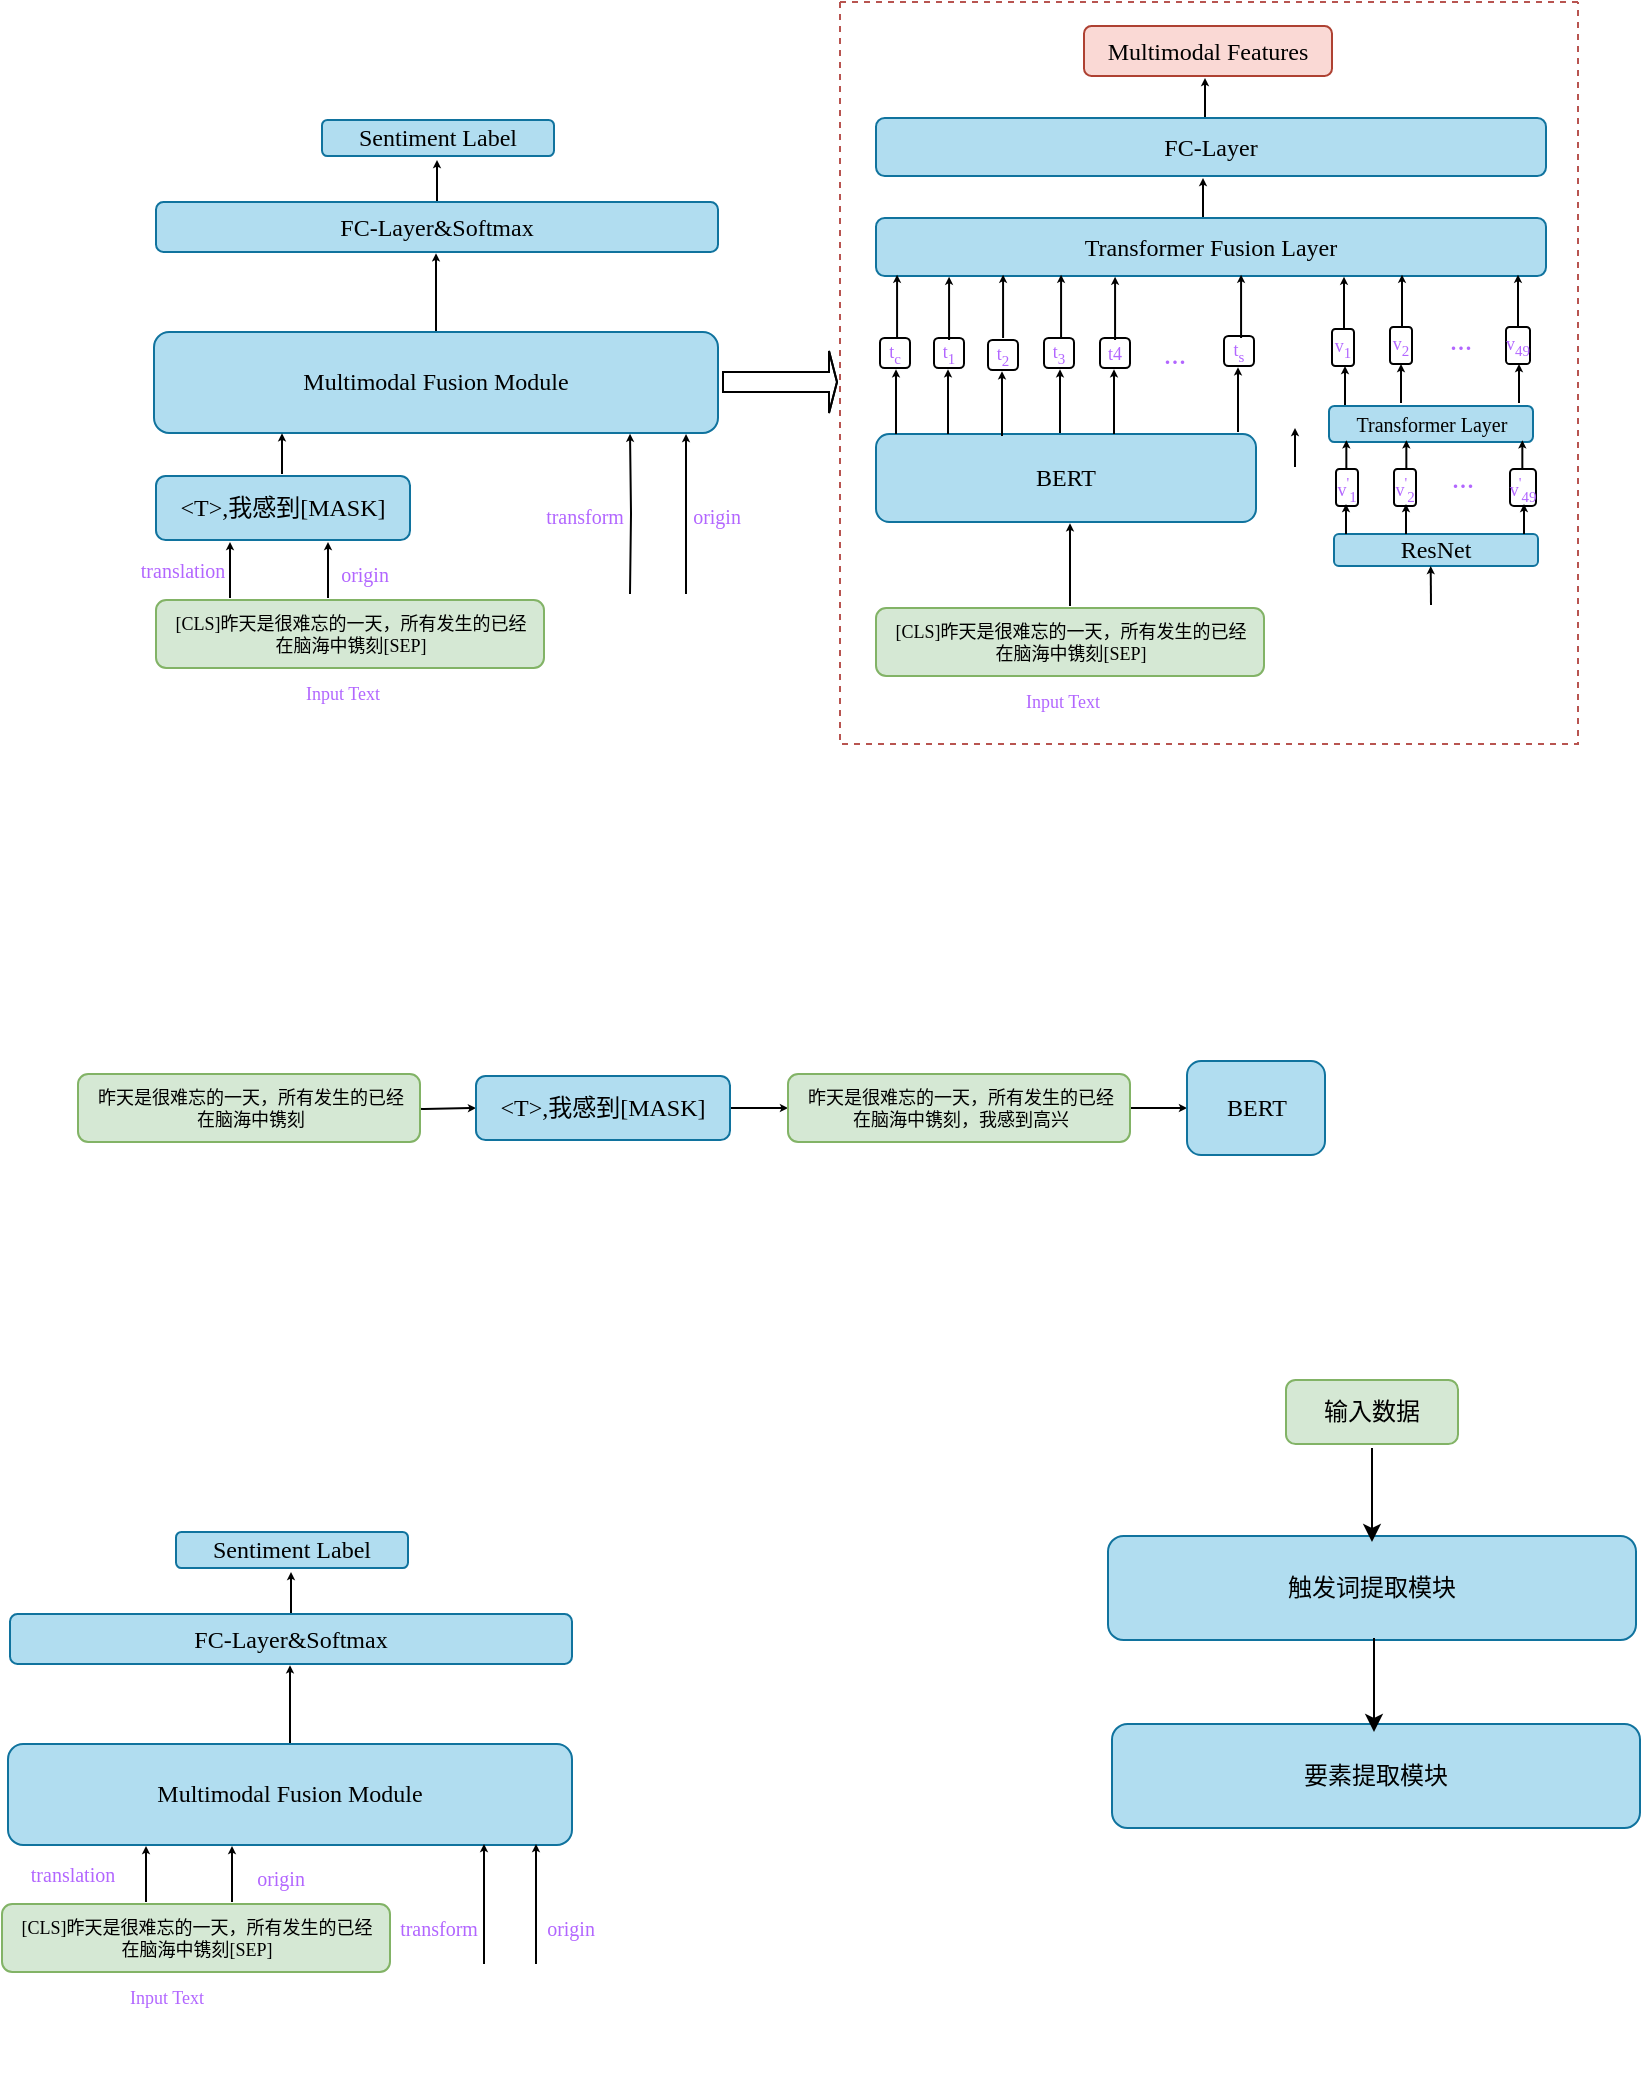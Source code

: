 <mxfile version="21.1.5" type="github" pages="2">
  <diagram id="DhMvold3SxJ4Q7dlmQQz" name="第 1 页">
    <mxGraphModel dx="1221" dy="733" grid="0" gridSize="10" guides="1" tooltips="1" connect="1" arrows="1" fold="1" page="1" pageScale="1" pageWidth="1200" pageHeight="1600" math="0" shadow="0">
      <root>
        <mxCell id="0" />
        <mxCell id="1" parent="0" />
        <mxCell id="Sds84R7D_vY4Y2khIh2S-21" style="edgeStyle=orthogonalEdgeStyle;rounded=0;jumpSize=1;orthogonalLoop=1;jettySize=auto;html=1;exitX=0.5;exitY=0;exitDx=0;exitDy=0;fontFamily=Times New Roman;fontSize=15;fontColor=#B266FF;startSize=1;endSize=1;" parent="1" edge="1">
          <mxGeometry relative="1" as="geometry">
            <mxPoint x="563" y="397.667" as="targetPoint" />
            <mxPoint x="563" y="430" as="sourcePoint" />
          </mxGeometry>
        </mxCell>
        <mxCell id="Sds84R7D_vY4Y2khIh2S-1" value="&lt;font face=&quot;Times New Roman&quot;&gt;BERT&lt;/font&gt;" style="rounded=1;whiteSpace=wrap;html=1;fillColor=#b1ddf0;strokeColor=#10739e;" parent="1" vertex="1">
          <mxGeometry x="471" y="430" width="190" height="44" as="geometry" />
        </mxCell>
        <mxCell id="Sds84R7D_vY4Y2khIh2S-2" value="&lt;font face=&quot;Times New Roman&quot;&gt;ResNet&lt;/font&gt;" style="rounded=1;whiteSpace=wrap;html=1;fillColor=#b1ddf0;strokeColor=#10739e;" parent="1" vertex="1">
          <mxGeometry x="700" y="480" width="102" height="16" as="geometry" />
        </mxCell>
        <mxCell id="Sds84R7D_vY4Y2khIh2S-35" style="edgeStyle=orthogonalEdgeStyle;rounded=0;jumpSize=1;orthogonalLoop=1;jettySize=auto;html=1;fontFamily=Times New Roman;fontSize=15;fontColor=#B266FF;startSize=1;endSize=1;" parent="1" edge="1">
          <mxGeometry relative="1" as="geometry">
            <mxPoint x="568" y="474.667" as="targetPoint" />
            <mxPoint x="568" y="516" as="sourcePoint" />
          </mxGeometry>
        </mxCell>
        <mxCell id="Sds84R7D_vY4Y2khIh2S-4" value="&lt;div style=&quot;font-size: 9px;&quot;&gt;&lt;font style=&quot;font-size: 9px;&quot;&gt;[CLS]昨天是很难忘的一天，所有发生的已经&lt;/font&gt;&lt;/div&gt;&lt;div style=&quot;font-size: 9px;&quot;&gt;&lt;font style=&quot;font-size: 9px;&quot;&gt;在脑海中镌刻[SEP]&lt;/font&gt;&lt;/div&gt;" style="text;html=1;resizable=0;autosize=1;align=center;verticalAlign=middle;points=[];fillColor=#d5e8d4;strokeColor=#82b366;rounded=1;fontFamily=Times New Roman;fontSize=9;" parent="1" vertex="1">
          <mxGeometry x="471" y="517" width="194" height="34" as="geometry" />
        </mxCell>
        <mxCell id="Sds84R7D_vY4Y2khIh2S-5" value="&lt;font style=&quot;font-size: 9px;&quot; face=&quot;Times New Roman&quot; color=&quot;#B266FF&quot;&gt;Input Text&lt;/font&gt;" style="text;html=1;resizable=0;autosize=1;align=center;verticalAlign=middle;points=[];fillColor=none;strokeColor=none;rounded=0;fontSize=10;" parent="1" vertex="1">
          <mxGeometry x="536" y="551" width="55" height="24" as="geometry" />
        </mxCell>
        <mxCell id="Sds84R7D_vY4Y2khIh2S-40" style="edgeStyle=orthogonalEdgeStyle;rounded=0;jumpSize=1;orthogonalLoop=1;jettySize=auto;html=1;exitX=0.5;exitY=0;exitDx=0;exitDy=0;fontFamily=Times New Roman;fontSize=15;fontColor=#B266FF;startSize=1;endSize=1;entryX=0.474;entryY=1;entryDx=0;entryDy=0;entryPerimeter=0;" parent="1" source="Sds84R7D_vY4Y2khIh2S-9" target="Sds84R7D_vY4Y2khIh2S-2" edge="1">
          <mxGeometry relative="1" as="geometry">
            <mxPoint x="748.333" y="501.667" as="targetPoint" />
          </mxGeometry>
        </mxCell>
        <mxCell id="Sds84R7D_vY4Y2khIh2S-9" value="" style="shape=image;imageAspect=0;aspect=fixed;verticalLabelPosition=bottom;verticalAlign=top;fontFamily=Times New Roman;fontSize=9;fontColor=#B266FF;image=https://img1.baidu.com/it/u=3268316227,427495481&amp;fm=253&amp;fmt=auto&amp;app=138&amp;f=JPEG?w=500&amp;h=500;" parent="1" vertex="1">
          <mxGeometry x="718" y="515.5" width="61" height="61" as="geometry" />
        </mxCell>
        <mxCell id="Sds84R7D_vY4Y2khIh2S-12" value="t&lt;sub&gt;c&lt;/sub&gt;" style="rounded=1;whiteSpace=wrap;html=1;fontFamily=Times New Roman;fontSize=9;fontColor=#B266FF;" parent="1" vertex="1">
          <mxGeometry x="473" y="382" width="15" height="15" as="geometry" />
        </mxCell>
        <mxCell id="Sds84R7D_vY4Y2khIh2S-13" value="t&lt;sub&gt;1&lt;/sub&gt;" style="rounded=1;whiteSpace=wrap;html=1;fontFamily=Times New Roman;fontSize=9;fontColor=#B266FF;" parent="1" vertex="1">
          <mxGeometry x="500" y="382" width="15" height="15" as="geometry" />
        </mxCell>
        <mxCell id="Sds84R7D_vY4Y2khIh2S-14" value="t&lt;sub&gt;2&lt;/sub&gt;" style="rounded=1;whiteSpace=wrap;html=1;fontFamily=Times New Roman;fontSize=9;fontColor=#B266FF;" parent="1" vertex="1">
          <mxGeometry x="527" y="383" width="15" height="15" as="geometry" />
        </mxCell>
        <mxCell id="Sds84R7D_vY4Y2khIh2S-15" value="t&lt;sub&gt;s&lt;/sub&gt;" style="rounded=1;whiteSpace=wrap;html=1;fontFamily=Times New Roman;fontSize=9;fontColor=#B266FF;" parent="1" vertex="1">
          <mxGeometry x="645" y="381" width="15" height="15" as="geometry" />
        </mxCell>
        <mxCell id="Sds84R7D_vY4Y2khIh2S-16" value="&lt;font style=&quot;font-size: 15px;&quot;&gt;...&lt;/font&gt;" style="text;html=1;resizable=0;autosize=1;align=center;verticalAlign=middle;points=[];fillColor=none;strokeColor=none;rounded=0;fontFamily=Times New Roman;fontSize=9;fontColor=#B266FF;" parent="1" vertex="1">
          <mxGeometry x="605" y="374" width="29" height="30" as="geometry" />
        </mxCell>
        <mxCell id="Sds84R7D_vY4Y2khIh2S-19" value="t&lt;sub&gt;3&lt;/sub&gt;" style="rounded=1;whiteSpace=wrap;html=1;fontFamily=Times New Roman;fontSize=9;fontColor=#B266FF;" parent="1" vertex="1">
          <mxGeometry x="555" y="382" width="15" height="15" as="geometry" />
        </mxCell>
        <mxCell id="Sds84R7D_vY4Y2khIh2S-20" value="t4" style="rounded=1;whiteSpace=wrap;html=1;fontFamily=Times New Roman;fontSize=9;fontColor=#B266FF;" parent="1" vertex="1">
          <mxGeometry x="583" y="382" width="15" height="15" as="geometry" />
        </mxCell>
        <mxCell id="Sds84R7D_vY4Y2khIh2S-22" style="edgeStyle=orthogonalEdgeStyle;rounded=0;jumpSize=1;orthogonalLoop=1;jettySize=auto;html=1;exitX=0.5;exitY=0;exitDx=0;exitDy=0;fontFamily=Times New Roman;fontSize=15;fontColor=#B266FF;startSize=1;endSize=1;" parent="1" edge="1">
          <mxGeometry relative="1" as="geometry">
            <mxPoint x="590" y="397.667" as="targetPoint" />
            <mxPoint x="590" y="430" as="sourcePoint" />
          </mxGeometry>
        </mxCell>
        <mxCell id="Sds84R7D_vY4Y2khIh2S-23" style="edgeStyle=orthogonalEdgeStyle;rounded=0;jumpSize=1;orthogonalLoop=1;jettySize=auto;html=1;exitX=0.5;exitY=0;exitDx=0;exitDy=0;fontFamily=Times New Roman;fontSize=15;fontColor=#B266FF;startSize=1;endSize=1;" parent="1" edge="1">
          <mxGeometry relative="1" as="geometry">
            <mxPoint x="652" y="396.667" as="targetPoint" />
            <mxPoint x="652" y="429" as="sourcePoint" />
          </mxGeometry>
        </mxCell>
        <mxCell id="Sds84R7D_vY4Y2khIh2S-24" style="edgeStyle=orthogonalEdgeStyle;jumpSize=1;orthogonalLoop=1;jettySize=auto;html=1;exitX=0.5;exitY=0;exitDx=0;exitDy=0;fontFamily=Times New Roman;fontSize=10;fontColor=#B266FF;startSize=1;endSize=1;rounded=0;" parent="1" edge="1">
          <mxGeometry relative="1" as="geometry">
            <mxPoint x="481" y="397.667" as="targetPoint" />
            <mxPoint x="481" y="430" as="sourcePoint" />
          </mxGeometry>
        </mxCell>
        <mxCell id="Sds84R7D_vY4Y2khIh2S-25" style="edgeStyle=orthogonalEdgeStyle;rounded=0;jumpSize=1;orthogonalLoop=1;jettySize=auto;html=1;exitX=0.5;exitY=0;exitDx=0;exitDy=0;fontFamily=Times New Roman;fontSize=15;fontColor=#B266FF;startSize=1;endSize=1;" parent="1" edge="1">
          <mxGeometry relative="1" as="geometry">
            <mxPoint x="507" y="397.667" as="targetPoint" />
            <mxPoint x="507" y="430" as="sourcePoint" />
          </mxGeometry>
        </mxCell>
        <mxCell id="Sds84R7D_vY4Y2khIh2S-26" style="edgeStyle=orthogonalEdgeStyle;rounded=0;jumpSize=1;orthogonalLoop=1;jettySize=auto;html=1;exitX=0.5;exitY=0;exitDx=0;exitDy=0;fontFamily=Times New Roman;fontSize=15;fontColor=#B266FF;startSize=1;endSize=1;" parent="1" edge="1">
          <mxGeometry relative="1" as="geometry">
            <mxPoint x="534" y="398.667" as="targetPoint" />
            <mxPoint x="534" y="431" as="sourcePoint" />
          </mxGeometry>
        </mxCell>
        <mxCell id="Sds84R7D_vY4Y2khIh2S-30" value="&lt;font face=&quot;Times New Roman&quot;&gt;Transformer Fusion Layer&lt;/font&gt;" style="rounded=1;whiteSpace=wrap;html=1;fillColor=#b1ddf0;strokeColor=#10739e;" parent="1" vertex="1">
          <mxGeometry x="471" y="322" width="335" height="29" as="geometry" />
        </mxCell>
        <mxCell id="Sds84R7D_vY4Y2khIh2S-31" value="&lt;div style=&quot;font-size: 10px;&quot; align=&quot;center&quot;&gt;&lt;font style=&quot;font-size: 10px;&quot; face=&quot;Times New Roman&quot;&gt;Transformer Layer&lt;/font&gt;&lt;/div&gt;" style="rounded=1;whiteSpace=wrap;html=1;fillColor=#b1ddf0;strokeColor=#10739e;align=center;" parent="1" vertex="1">
          <mxGeometry x="697.5" y="416" width="102" height="18" as="geometry" />
        </mxCell>
        <mxCell id="Sds84R7D_vY4Y2khIh2S-36" value="v&lt;sup&gt;&#39;&lt;/sup&gt;&lt;sub&gt;1&lt;/sub&gt;" style="rounded=1;whiteSpace=wrap;html=1;fontFamily=Times New Roman;fontSize=9;fontColor=#B266FF;" parent="1" vertex="1">
          <mxGeometry x="701" y="447.5" width="11" height="18.5" as="geometry" />
        </mxCell>
        <mxCell id="Sds84R7D_vY4Y2khIh2S-41" value="v&lt;sup&gt;&#39;&lt;/sup&gt;&lt;sub&gt;2&lt;/sub&gt;" style="rounded=1;whiteSpace=wrap;html=1;fontFamily=Times New Roman;fontSize=9;fontColor=#B266FF;" parent="1" vertex="1">
          <mxGeometry x="730" y="447.5" width="11" height="18.5" as="geometry" />
        </mxCell>
        <mxCell id="Sds84R7D_vY4Y2khIh2S-42" value="v&lt;sup&gt;&#39;&lt;/sup&gt;&lt;sub&gt;49&lt;/sub&gt;" style="rounded=1;whiteSpace=wrap;html=1;fontFamily=Times New Roman;fontSize=9;fontColor=#B266FF;" parent="1" vertex="1">
          <mxGeometry x="788" y="447.5" width="13" height="18.5" as="geometry" />
        </mxCell>
        <mxCell id="Sds84R7D_vY4Y2khIh2S-43" value="&lt;font style=&quot;font-size: 15px;&quot;&gt;...&lt;/font&gt;" style="text;html=1;resizable=0;autosize=1;align=center;verticalAlign=middle;points=[];fillColor=none;strokeColor=none;rounded=0;fontFamily=Times New Roman;fontSize=9;fontColor=#B266FF;" parent="1" vertex="1">
          <mxGeometry x="749" y="436" width="29" height="30" as="geometry" />
        </mxCell>
        <mxCell id="Sds84R7D_vY4Y2khIh2S-49" style="edgeStyle=orthogonalEdgeStyle;rounded=0;jumpSize=1;orthogonalLoop=1;jettySize=auto;html=1;fontFamily=Times New Roman;fontSize=15;fontColor=#B266FF;startSize=1;endSize=1;" parent="1" edge="1">
          <mxGeometry relative="1" as="geometry">
            <mxPoint x="706.17" y="433.167" as="targetPoint" />
            <mxPoint x="706.17" y="447.5" as="sourcePoint" />
          </mxGeometry>
        </mxCell>
        <mxCell id="Sds84R7D_vY4Y2khIh2S-52" style="edgeStyle=orthogonalEdgeStyle;rounded=0;jumpSize=1;orthogonalLoop=1;jettySize=auto;html=1;exitX=0.5;exitY=0;exitDx=0;exitDy=0;fontFamily=Times New Roman;fontSize=15;fontColor=#B266FF;startSize=1;endSize=1;entryX=0.474;entryY=1;entryDx=0;entryDy=0;entryPerimeter=0;" parent="1" edge="1">
          <mxGeometry relative="1" as="geometry">
            <mxPoint x="680.5" y="427" as="targetPoint" />
            <mxPoint x="680.5" y="446.5" as="sourcePoint" />
          </mxGeometry>
        </mxCell>
        <mxCell id="Sds84R7D_vY4Y2khIh2S-53" style="edgeStyle=orthogonalEdgeStyle;rounded=0;jumpSize=1;orthogonalLoop=1;jettySize=auto;html=1;fontFamily=Times New Roman;fontSize=15;fontColor=#B266FF;startSize=1;endSize=1;" parent="1" edge="1">
          <mxGeometry relative="1" as="geometry">
            <mxPoint x="706" y="465" as="targetPoint" />
            <mxPoint x="706" y="480" as="sourcePoint" />
          </mxGeometry>
        </mxCell>
        <mxCell id="Sds84R7D_vY4Y2khIh2S-54" style="edgeStyle=orthogonalEdgeStyle;rounded=0;jumpSize=1;orthogonalLoop=1;jettySize=auto;html=1;fontFamily=Times New Roman;fontSize=15;fontColor=#B266FF;startSize=1;endSize=1;" parent="1" edge="1">
          <mxGeometry relative="1" as="geometry">
            <mxPoint x="736" y="465" as="targetPoint" />
            <mxPoint x="736" y="480" as="sourcePoint" />
          </mxGeometry>
        </mxCell>
        <mxCell id="Sds84R7D_vY4Y2khIh2S-55" style="edgeStyle=orthogonalEdgeStyle;rounded=0;jumpSize=1;orthogonalLoop=1;jettySize=auto;html=1;fontFamily=Times New Roman;fontSize=15;fontColor=#B266FF;startSize=1;endSize=1;" parent="1" edge="1">
          <mxGeometry relative="1" as="geometry">
            <mxPoint x="795" y="465" as="targetPoint" />
            <mxPoint x="795" y="480" as="sourcePoint" />
          </mxGeometry>
        </mxCell>
        <mxCell id="Sds84R7D_vY4Y2khIh2S-57" style="edgeStyle=orthogonalEdgeStyle;rounded=0;jumpSize=1;orthogonalLoop=1;jettySize=auto;html=1;fontFamily=Times New Roman;fontSize=15;fontColor=#B266FF;startSize=1;endSize=1;" parent="1" edge="1">
          <mxGeometry relative="1" as="geometry">
            <mxPoint x="736.17" y="433.167" as="targetPoint" />
            <mxPoint x="736.17" y="447.5" as="sourcePoint" />
          </mxGeometry>
        </mxCell>
        <mxCell id="Sds84R7D_vY4Y2khIh2S-58" style="edgeStyle=orthogonalEdgeStyle;rounded=0;jumpSize=1;orthogonalLoop=1;jettySize=auto;html=1;fontFamily=Times New Roman;fontSize=15;fontColor=#B266FF;startSize=1;endSize=1;" parent="1" edge="1">
          <mxGeometry relative="1" as="geometry">
            <mxPoint x="794.17" y="433.167" as="targetPoint" />
            <mxPoint x="794.17" y="447.5" as="sourcePoint" />
          </mxGeometry>
        </mxCell>
        <mxCell id="Sds84R7D_vY4Y2khIh2S-60" style="edgeStyle=orthogonalEdgeStyle;rounded=0;jumpSize=1;orthogonalLoop=1;jettySize=auto;html=1;exitX=0.5;exitY=0;exitDx=0;exitDy=0;fontFamily=Times New Roman;fontSize=15;fontColor=#B266FF;startSize=1;endSize=1;entryX=0.474;entryY=1;entryDx=0;entryDy=0;entryPerimeter=0;" parent="1" edge="1">
          <mxGeometry relative="1" as="geometry">
            <mxPoint x="705.5" y="396" as="targetPoint" />
            <mxPoint x="705.5" y="415.5" as="sourcePoint" />
          </mxGeometry>
        </mxCell>
        <mxCell id="Sds84R7D_vY4Y2khIh2S-61" style="edgeStyle=orthogonalEdgeStyle;rounded=0;jumpSize=1;orthogonalLoop=1;jettySize=auto;html=1;exitX=0.5;exitY=0;exitDx=0;exitDy=0;fontFamily=Times New Roman;fontSize=15;fontColor=#B266FF;startSize=1;endSize=1;entryX=0.474;entryY=1;entryDx=0;entryDy=0;entryPerimeter=0;" parent="1" edge="1">
          <mxGeometry relative="1" as="geometry">
            <mxPoint x="733.5" y="395" as="targetPoint" />
            <mxPoint x="733.5" y="414.5" as="sourcePoint" />
          </mxGeometry>
        </mxCell>
        <mxCell id="Sds84R7D_vY4Y2khIh2S-63" style="edgeStyle=orthogonalEdgeStyle;rounded=0;jumpSize=1;orthogonalLoop=1;jettySize=auto;html=1;exitX=0.5;exitY=0;exitDx=0;exitDy=0;fontFamily=Times New Roman;fontSize=15;fontColor=#B266FF;startSize=1;endSize=1;entryX=0.474;entryY=1;entryDx=0;entryDy=0;entryPerimeter=0;" parent="1" edge="1">
          <mxGeometry relative="1" as="geometry">
            <mxPoint x="792.5" y="395" as="targetPoint" />
            <mxPoint x="792.5" y="414.5" as="sourcePoint" />
          </mxGeometry>
        </mxCell>
        <mxCell id="Sds84R7D_vY4Y2khIh2S-64" value="&lt;font style=&quot;font-size: 15px;&quot;&gt;...&lt;/font&gt;" style="text;html=1;resizable=0;autosize=1;align=center;verticalAlign=middle;points=[];fillColor=none;strokeColor=none;rounded=0;fontFamily=Times New Roman;fontSize=9;fontColor=#B266FF;" parent="1" vertex="1">
          <mxGeometry x="748" y="367" width="29" height="30" as="geometry" />
        </mxCell>
        <mxCell id="Sds84R7D_vY4Y2khIh2S-65" value="v&lt;sub&gt;1&lt;/sub&gt;" style="rounded=1;whiteSpace=wrap;html=1;fontFamily=Times New Roman;fontSize=9;fontColor=#B266FF;" parent="1" vertex="1">
          <mxGeometry x="699" y="377.5" width="11" height="18.5" as="geometry" />
        </mxCell>
        <mxCell id="Sds84R7D_vY4Y2khIh2S-66" value="v&lt;sub&gt;2&lt;/sub&gt;" style="rounded=1;whiteSpace=wrap;html=1;fontFamily=Times New Roman;fontSize=9;fontColor=#B266FF;" parent="1" vertex="1">
          <mxGeometry x="728" y="376.5" width="11" height="18.5" as="geometry" />
        </mxCell>
        <mxCell id="Sds84R7D_vY4Y2khIh2S-67" value="v&lt;sub&gt;49&lt;/sub&gt;" style="rounded=1;whiteSpace=wrap;html=1;fontFamily=Times New Roman;fontSize=9;fontColor=#B266FF;" parent="1" vertex="1">
          <mxGeometry x="786" y="376.5" width="12" height="18.5" as="geometry" />
        </mxCell>
        <mxCell id="Sds84R7D_vY4Y2khIh2S-70" value="&lt;font face=&quot;Times New Roman&quot;&gt;FC-Layer&lt;/font&gt;" style="rounded=1;whiteSpace=wrap;html=1;fillColor=#b1ddf0;strokeColor=#10739e;" parent="1" vertex="1">
          <mxGeometry x="471" y="272" width="335" height="29" as="geometry" />
        </mxCell>
        <mxCell id="Sds84R7D_vY4Y2khIh2S-71" value="&lt;font face=&quot;Times New Roman&quot;&gt;Multimodal Features&lt;/font&gt;" style="rounded=1;whiteSpace=wrap;html=1;fillColor=#fad9d5;strokeColor=#ae4132;" parent="1" vertex="1">
          <mxGeometry x="575" y="226" width="124" height="25" as="geometry" />
        </mxCell>
        <mxCell id="Sds84R7D_vY4Y2khIh2S-76" style="edgeStyle=orthogonalEdgeStyle;rounded=0;jumpSize=1;orthogonalLoop=1;jettySize=auto;html=1;entryX=0.028;entryY=0.977;entryDx=0;entryDy=0;entryPerimeter=0;fontFamily=Times New Roman;fontSize=10;fontColor=#B266FF;startSize=1;endSize=1;" parent="1" edge="1">
          <mxGeometry relative="1" as="geometry">
            <mxPoint x="481.533" y="382" as="sourcePoint" />
            <mxPoint x="481.533" y="350.333" as="targetPoint" />
          </mxGeometry>
        </mxCell>
        <mxCell id="Sds84R7D_vY4Y2khIh2S-77" style="edgeStyle=orthogonalEdgeStyle;rounded=0;jumpSize=1;orthogonalLoop=1;jettySize=auto;html=1;entryX=0.028;entryY=0.977;entryDx=0;entryDy=0;entryPerimeter=0;fontFamily=Times New Roman;fontSize=10;fontColor=#B266FF;startSize=1;endSize=1;" parent="1" edge="1">
          <mxGeometry relative="1" as="geometry">
            <mxPoint x="653.533" y="382" as="sourcePoint" />
            <mxPoint x="653.533" y="350.333" as="targetPoint" />
          </mxGeometry>
        </mxCell>
        <mxCell id="Sds84R7D_vY4Y2khIh2S-78" style="edgeStyle=orthogonalEdgeStyle;rounded=0;jumpSize=1;orthogonalLoop=1;jettySize=auto;html=1;entryX=0.028;entryY=0.977;entryDx=0;entryDy=0;entryPerimeter=0;fontFamily=Times New Roman;fontSize=10;fontColor=#B266FF;startSize=1;endSize=1;" parent="1" edge="1">
          <mxGeometry relative="1" as="geometry">
            <mxPoint x="507.533" y="383" as="sourcePoint" />
            <mxPoint x="507.533" y="351.333" as="targetPoint" />
          </mxGeometry>
        </mxCell>
        <mxCell id="Sds84R7D_vY4Y2khIh2S-79" style="edgeStyle=orthogonalEdgeStyle;rounded=0;jumpSize=1;orthogonalLoop=1;jettySize=auto;html=1;entryX=0.028;entryY=0.977;entryDx=0;entryDy=0;entryPerimeter=0;fontFamily=Times New Roman;fontSize=10;fontColor=#B266FF;startSize=1;endSize=1;" parent="1" edge="1">
          <mxGeometry relative="1" as="geometry">
            <mxPoint x="563.533" y="382" as="sourcePoint" />
            <mxPoint x="563.533" y="350.333" as="targetPoint" />
          </mxGeometry>
        </mxCell>
        <mxCell id="Sds84R7D_vY4Y2khIh2S-80" style="edgeStyle=orthogonalEdgeStyle;rounded=0;jumpSize=1;orthogonalLoop=1;jettySize=auto;html=1;entryX=0.028;entryY=0.977;entryDx=0;entryDy=0;entryPerimeter=0;fontFamily=Times New Roman;fontSize=10;fontColor=#B266FF;startSize=1;endSize=1;" parent="1" edge="1">
          <mxGeometry relative="1" as="geometry">
            <mxPoint x="590.533" y="383" as="sourcePoint" />
            <mxPoint x="590.533" y="351.333" as="targetPoint" />
          </mxGeometry>
        </mxCell>
        <mxCell id="Sds84R7D_vY4Y2khIh2S-81" style="edgeStyle=orthogonalEdgeStyle;rounded=0;jumpSize=1;orthogonalLoop=1;jettySize=auto;html=1;entryX=0.028;entryY=0.977;entryDx=0;entryDy=0;entryPerimeter=0;fontFamily=Times New Roman;fontSize=10;fontColor=#B266FF;startSize=1;endSize=1;" parent="1" edge="1">
          <mxGeometry relative="1" as="geometry">
            <mxPoint x="792" y="376" as="sourcePoint" />
            <mxPoint x="792" y="350.333" as="targetPoint" />
          </mxGeometry>
        </mxCell>
        <mxCell id="Sds84R7D_vY4Y2khIh2S-82" style="edgeStyle=orthogonalEdgeStyle;rounded=0;jumpSize=1;orthogonalLoop=1;jettySize=auto;html=1;entryX=0.028;entryY=0.977;entryDx=0;entryDy=0;entryPerimeter=0;fontFamily=Times New Roman;fontSize=10;fontColor=#B266FF;startSize=1;endSize=1;" parent="1" edge="1">
          <mxGeometry relative="1" as="geometry">
            <mxPoint x="534.533" y="382" as="sourcePoint" />
            <mxPoint x="534.533" y="350.333" as="targetPoint" />
          </mxGeometry>
        </mxCell>
        <mxCell id="Sds84R7D_vY4Y2khIh2S-83" style="edgeStyle=orthogonalEdgeStyle;rounded=0;jumpSize=1;orthogonalLoop=1;jettySize=auto;html=1;entryX=0.028;entryY=0.977;entryDx=0;entryDy=0;entryPerimeter=0;fontFamily=Times New Roman;fontSize=10;fontColor=#B266FF;startSize=1;endSize=1;" parent="1" edge="1">
          <mxGeometry relative="1" as="geometry">
            <mxPoint x="705" y="377" as="sourcePoint" />
            <mxPoint x="705" y="351.333" as="targetPoint" />
          </mxGeometry>
        </mxCell>
        <mxCell id="Sds84R7D_vY4Y2khIh2S-84" style="edgeStyle=orthogonalEdgeStyle;rounded=0;jumpSize=1;orthogonalLoop=1;jettySize=auto;html=1;entryX=0.028;entryY=0.977;entryDx=0;entryDy=0;entryPerimeter=0;fontFamily=Times New Roman;fontSize=10;fontColor=#B266FF;startSize=1;endSize=1;" parent="1" edge="1">
          <mxGeometry relative="1" as="geometry">
            <mxPoint x="734" y="376" as="sourcePoint" />
            <mxPoint x="734" y="350.333" as="targetPoint" />
          </mxGeometry>
        </mxCell>
        <mxCell id="Sds84R7D_vY4Y2khIh2S-88" style="edgeStyle=orthogonalEdgeStyle;rounded=0;jumpSize=1;orthogonalLoop=1;jettySize=auto;html=1;exitX=0.5;exitY=0;exitDx=0;exitDy=0;fontFamily=Times New Roman;fontSize=15;fontColor=#B266FF;startSize=1;endSize=1;entryX=0.474;entryY=1;entryDx=0;entryDy=0;entryPerimeter=0;" parent="1" edge="1">
          <mxGeometry relative="1" as="geometry">
            <mxPoint x="634.5" y="302" as="targetPoint" />
            <mxPoint x="634.5" y="321.5" as="sourcePoint" />
          </mxGeometry>
        </mxCell>
        <mxCell id="Sds84R7D_vY4Y2khIh2S-92" style="edgeStyle=orthogonalEdgeStyle;rounded=0;jumpSize=1;orthogonalLoop=1;jettySize=auto;html=1;exitX=0.5;exitY=0;exitDx=0;exitDy=0;fontFamily=Times New Roman;fontSize=15;fontColor=#B266FF;startSize=1;endSize=1;entryX=0.474;entryY=1;entryDx=0;entryDy=0;entryPerimeter=0;" parent="1" edge="1">
          <mxGeometry relative="1" as="geometry">
            <mxPoint x="635.5" y="252" as="targetPoint" />
            <mxPoint x="635.5" y="271.5" as="sourcePoint" />
          </mxGeometry>
        </mxCell>
        <mxCell id="Sds84R7D_vY4Y2khIh2S-119" style="edgeStyle=orthogonalEdgeStyle;rounded=0;jumpSize=1;orthogonalLoop=1;jettySize=auto;html=1;fontFamily=Times New Roman;fontSize=1;fontColor=#B266FF;startSize=1;endSize=1;" parent="1" source="Sds84R7D_vY4Y2khIh2S-94" edge="1">
          <mxGeometry relative="1" as="geometry">
            <mxPoint x="251" y="339.667" as="targetPoint" />
          </mxGeometry>
        </mxCell>
        <mxCell id="Sds84R7D_vY4Y2khIh2S-94" value="&lt;font face=&quot;Times New Roman&quot;&gt;Multimodal Fusion Module&lt;/font&gt;" style="rounded=1;whiteSpace=wrap;html=1;fillColor=#b1ddf0;strokeColor=#10739e;" parent="1" vertex="1">
          <mxGeometry x="110" y="379" width="282" height="50.5" as="geometry" />
        </mxCell>
        <mxCell id="Sds84R7D_vY4Y2khIh2S-95" value="&lt;div style=&quot;font-size: 9px;&quot;&gt;&lt;font style=&quot;font-size: 9px;&quot;&gt;[CLS]昨天是很难忘的一天，所有发生的已经&lt;/font&gt;&lt;/div&gt;&lt;div style=&quot;font-size: 9px;&quot;&gt;&lt;font style=&quot;font-size: 9px;&quot;&gt;在脑海中镌刻[SEP]&lt;/font&gt;&lt;/div&gt;" style="text;html=1;resizable=0;autosize=1;align=center;verticalAlign=middle;points=[];fillColor=#d5e8d4;strokeColor=#82b366;rounded=1;fontFamily=Times New Roman;fontSize=9;" parent="1" vertex="1">
          <mxGeometry x="111" y="513" width="194" height="34" as="geometry" />
        </mxCell>
        <mxCell id="Sds84R7D_vY4Y2khIh2S-96" value="&lt;font style=&quot;font-size: 9px;&quot; face=&quot;Times New Roman&quot; color=&quot;#B266FF&quot;&gt;Input Text&lt;/font&gt;" style="text;html=1;resizable=0;autosize=1;align=center;verticalAlign=middle;points=[];fillColor=none;strokeColor=none;rounded=0;fontSize=10;" parent="1" vertex="1">
          <mxGeometry x="176" y="547" width="55" height="24" as="geometry" />
        </mxCell>
        <mxCell id="Sds84R7D_vY4Y2khIh2S-97" value="" style="shape=image;imageAspect=0;aspect=fixed;verticalLabelPosition=bottom;verticalAlign=top;fontFamily=Times New Roman;fontSize=9;fontColor=#B266FF;image=https://img1.baidu.com/it/u=3268316227,427495481&amp;fm=253&amp;fmt=auto&amp;app=138&amp;f=JPEG?w=500&amp;h=500;" parent="1" vertex="1">
          <mxGeometry x="331" y="508" width="61" height="61" as="geometry" />
        </mxCell>
        <mxCell id="Sds84R7D_vY4Y2khIh2S-121" style="edgeStyle=orthogonalEdgeStyle;rounded=0;jumpSize=1;orthogonalLoop=1;jettySize=auto;html=1;fontFamily=Times New Roman;fontSize=1;fontColor=#B266FF;startSize=1;endSize=1;" parent="1" source="Sds84R7D_vY4Y2khIh2S-100" edge="1">
          <mxGeometry relative="1" as="geometry">
            <mxPoint x="251.5" y="293" as="targetPoint" />
          </mxGeometry>
        </mxCell>
        <mxCell id="Sds84R7D_vY4Y2khIh2S-100" value="&lt;font face=&quot;Times New Roman&quot;&gt;FC-Layer&amp;amp;Softmax&lt;/font&gt;" style="rounded=1;whiteSpace=wrap;html=1;fillColor=#b1ddf0;strokeColor=#10739e;" parent="1" vertex="1">
          <mxGeometry x="111" y="314" width="281" height="25" as="geometry" />
        </mxCell>
        <mxCell id="Sds84R7D_vY4Y2khIh2S-101" value="&lt;font face=&quot;Times New Roman&quot;&gt;&amp;lt;T&amp;gt;,我感到[MASK]&lt;/font&gt;" style="rounded=1;whiteSpace=wrap;html=1;fillColor=#b1ddf0;strokeColor=#10739e;" parent="1" vertex="1">
          <mxGeometry x="111" y="451" width="127" height="32" as="geometry" />
        </mxCell>
        <mxCell id="Sds84R7D_vY4Y2khIh2S-102" style="edgeStyle=orthogonalEdgeStyle;rounded=0;jumpSize=1;orthogonalLoop=1;jettySize=auto;html=1;fontFamily=Times New Roman;fontSize=15;fontColor=#B266FF;startSize=1;endSize=1;" parent="1" edge="1">
          <mxGeometry relative="1" as="geometry">
            <mxPoint x="148" y="484" as="targetPoint" />
            <mxPoint x="148" y="512" as="sourcePoint" />
          </mxGeometry>
        </mxCell>
        <mxCell id="Sds84R7D_vY4Y2khIh2S-103" style="edgeStyle=orthogonalEdgeStyle;rounded=0;jumpSize=1;orthogonalLoop=1;jettySize=auto;html=1;fontFamily=Times New Roman;fontSize=15;fontColor=#B266FF;startSize=1;endSize=1;" parent="1" edge="1">
          <mxGeometry relative="1" as="geometry">
            <mxPoint x="197" y="484" as="targetPoint" />
            <mxPoint x="197" y="512" as="sourcePoint" />
          </mxGeometry>
        </mxCell>
        <mxCell id="Sds84R7D_vY4Y2khIh2S-104" value="origin" style="text;html=1;resizable=0;autosize=1;align=center;verticalAlign=middle;points=[];fillColor=none;strokeColor=none;rounded=0;fontFamily=Times New Roman;fontSize=10;fontColor=#B266FF;" parent="1" vertex="1">
          <mxGeometry x="194" y="488" width="42" height="24" as="geometry" />
        </mxCell>
        <mxCell id="Sds84R7D_vY4Y2khIh2S-105" value="translation" style="text;html=1;resizable=0;autosize=1;align=center;verticalAlign=middle;points=[];fillColor=none;strokeColor=none;rounded=0;fontFamily=Times New Roman;fontSize=10;fontColor=#B266FF;" parent="1" vertex="1">
          <mxGeometry x="94" y="486" width="60" height="24" as="geometry" />
        </mxCell>
        <mxCell id="Sds84R7D_vY4Y2khIh2S-106" style="edgeStyle=orthogonalEdgeStyle;rounded=0;jumpSize=1;orthogonalLoop=1;jettySize=auto;html=1;fontFamily=Times New Roman;fontSize=15;fontColor=#B266FF;startSize=1;endSize=1;entryX=0.844;entryY=1.007;entryDx=0;entryDy=0;entryPerimeter=0;" parent="1" target="Sds84R7D_vY4Y2khIh2S-94" edge="1">
          <mxGeometry relative="1" as="geometry">
            <mxPoint x="348" y="468.667" as="targetPoint" />
            <mxPoint x="348" y="510" as="sourcePoint" />
          </mxGeometry>
        </mxCell>
        <mxCell id="Sds84R7D_vY4Y2khIh2S-107" style="edgeStyle=orthogonalEdgeStyle;rounded=0;jumpSize=1;orthogonalLoop=1;jettySize=auto;html=1;fontFamily=Times New Roman;fontSize=15;fontColor=#B266FF;startSize=1;endSize=1;" parent="1" edge="1">
          <mxGeometry relative="1" as="geometry">
            <mxPoint x="174" y="429.667" as="targetPoint" />
            <mxPoint x="174" y="450" as="sourcePoint" />
          </mxGeometry>
        </mxCell>
        <mxCell id="Sds84R7D_vY4Y2khIh2S-108" style="edgeStyle=orthogonalEdgeStyle;rounded=0;jumpSize=1;orthogonalLoop=1;jettySize=auto;html=1;fontFamily=Times New Roman;fontSize=15;fontColor=#B266FF;startSize=1;endSize=1;entryX=0.844;entryY=1.007;entryDx=0;entryDy=0;entryPerimeter=0;" parent="1" edge="1">
          <mxGeometry relative="1" as="geometry">
            <mxPoint x="376.008" y="430.011" as="targetPoint" />
            <mxPoint x="376" y="510" as="sourcePoint" />
          </mxGeometry>
        </mxCell>
        <mxCell id="Sds84R7D_vY4Y2khIh2S-109" value="origin" style="text;html=1;resizable=0;autosize=1;align=center;verticalAlign=middle;points=[];fillColor=none;strokeColor=none;rounded=0;fontFamily=Times New Roman;fontSize=10;fontColor=#B266FF;" parent="1" vertex="1">
          <mxGeometry x="370" y="459" width="42" height="24" as="geometry" />
        </mxCell>
        <mxCell id="Sds84R7D_vY4Y2khIh2S-110" value="transform" style="text;html=1;resizable=0;autosize=1;align=center;verticalAlign=middle;points=[];fillColor=none;strokeColor=none;rounded=0;fontFamily=Times New Roman;fontSize=10;fontColor=#B266FF;" parent="1" vertex="1">
          <mxGeometry x="296" y="459" width="57" height="24" as="geometry" />
        </mxCell>
        <mxCell id="Sds84R7D_vY4Y2khIh2S-112" value="" style="shape=flexArrow;endArrow=classic;html=1;rounded=0;fontFamily=Times New Roman;fontSize=10;fontColor=#B266FF;startSize=1;endSize=1;jumpSize=1;" parent="1" edge="1">
          <mxGeometry width="50" height="50" relative="1" as="geometry">
            <mxPoint x="394" y="404" as="sourcePoint" />
            <mxPoint x="452" y="404" as="targetPoint" />
            <Array as="points">
              <mxPoint x="406" y="404" />
            </Array>
          </mxGeometry>
        </mxCell>
        <mxCell id="Sds84R7D_vY4Y2khIh2S-113" value="" style="swimlane;startSize=0;fontFamily=Times New Roman;fontSize=1;fontStyle=0;strokeColor=#b85450;dashed=1;perimeterSpacing=1;fillColor=#f8cecc;gradientColor=#ea6b66;swimlaneLine=1;" parent="1" vertex="1">
          <mxGeometry x="453" y="214" width="369" height="371" as="geometry">
            <mxRectangle x="453" y="214" width="50" height="44" as="alternateBounds" />
          </mxGeometry>
        </mxCell>
        <mxCell id="Sds84R7D_vY4Y2khIh2S-120" value="&lt;font face=&quot;Times New Roman&quot;&gt;Sentiment Label&lt;br&gt;&lt;/font&gt;" style="rounded=1;whiteSpace=wrap;html=1;fillColor=#b1ddf0;strokeColor=#10739e;" parent="1" vertex="1">
          <mxGeometry x="194" y="273" width="116" height="18" as="geometry" />
        </mxCell>
        <mxCell id="Sds84R7D_vY4Y2khIh2S-124" style="edgeStyle=orthogonalEdgeStyle;rounded=0;jumpSize=1;orthogonalLoop=1;jettySize=auto;html=1;entryX=0;entryY=0.5;entryDx=0;entryDy=0;fontFamily=Times New Roman;fontSize=1;fontColor=#B266FF;startSize=1;endSize=1;" parent="1" target="Sds84R7D_vY4Y2khIh2S-123" edge="1">
          <mxGeometry relative="1" as="geometry">
            <mxPoint x="218" y="767" as="sourcePoint" />
          </mxGeometry>
        </mxCell>
        <mxCell id="Sds84R7D_vY4Y2khIh2S-126" style="edgeStyle=orthogonalEdgeStyle;rounded=0;jumpSize=1;orthogonalLoop=1;jettySize=auto;html=1;exitX=1;exitY=0.5;exitDx=0;exitDy=0;fontFamily=Times New Roman;fontSize=1;fontColor=#B266FF;startSize=1;endSize=1;" parent="1" source="Sds84R7D_vY4Y2khIh2S-123" target="Sds84R7D_vY4Y2khIh2S-125" edge="1">
          <mxGeometry relative="1" as="geometry" />
        </mxCell>
        <mxCell id="Sds84R7D_vY4Y2khIh2S-123" value="&lt;font face=&quot;Times New Roman&quot;&gt;&amp;lt;T&amp;gt;,我感到[MASK]&lt;/font&gt;" style="rounded=1;whiteSpace=wrap;html=1;fillColor=#b1ddf0;strokeColor=#10739e;" parent="1" vertex="1">
          <mxGeometry x="271" y="751" width="127" height="32" as="geometry" />
        </mxCell>
        <mxCell id="Sds84R7D_vY4Y2khIh2S-136" style="edgeStyle=orthogonalEdgeStyle;rounded=0;jumpSize=1;orthogonalLoop=1;jettySize=auto;html=1;entryX=0;entryY=0.5;entryDx=0;entryDy=0;fontFamily=Times New Roman;fontSize=1;fontColor=#B266FF;startSize=1;endSize=1;" parent="1" source="Sds84R7D_vY4Y2khIh2S-125" target="Sds84R7D_vY4Y2khIh2S-132" edge="1">
          <mxGeometry relative="1" as="geometry" />
        </mxCell>
        <mxCell id="Sds84R7D_vY4Y2khIh2S-125" value="&lt;div style=&quot;font-size: 9px;&quot;&gt;&lt;font style=&quot;font-size: 9px;&quot;&gt;昨天是很难忘的一天，所有发生的已经&lt;/font&gt;&lt;/div&gt;&lt;div style=&quot;font-size: 9px;&quot;&gt;&lt;font style=&quot;font-size: 9px;&quot;&gt;在脑海中镌刻，我感到高兴&lt;/font&gt;&lt;/div&gt;" style="text;html=1;resizable=0;autosize=1;align=center;verticalAlign=middle;points=[];fillColor=#d5e8d4;strokeColor=#82b366;rounded=1;fontFamily=Times New Roman;fontSize=9;" parent="1" vertex="1">
          <mxGeometry x="427" y="750" width="171" height="34" as="geometry" />
        </mxCell>
        <mxCell id="Sds84R7D_vY4Y2khIh2S-130" value="&lt;div style=&quot;font-size: 9px;&quot;&gt;&lt;font style=&quot;font-size: 9px;&quot;&gt;昨天是很难忘的一天，所有发生的已经&lt;/font&gt;&lt;/div&gt;&lt;div style=&quot;font-size: 9px;&quot;&gt;&lt;font style=&quot;font-size: 9px;&quot;&gt;在脑海中镌刻&lt;/font&gt;&lt;/div&gt;" style="text;html=1;resizable=0;autosize=1;align=center;verticalAlign=middle;points=[];fillColor=#d5e8d4;strokeColor=#82b366;rounded=1;fontFamily=Times New Roman;fontSize=9;" parent="1" vertex="1">
          <mxGeometry x="72" y="750" width="171" height="34" as="geometry" />
        </mxCell>
        <mxCell id="Sds84R7D_vY4Y2khIh2S-132" value="&lt;font face=&quot;Times New Roman&quot;&gt;BERT&lt;/font&gt;" style="rounded=1;whiteSpace=wrap;html=1;fillColor=#b1ddf0;strokeColor=#10739e;" parent="1" vertex="1">
          <mxGeometry x="626.5" y="743.5" width="69" height="47" as="geometry" />
        </mxCell>
        <mxCell id="h-2tfcWzzvb2QY_1ICQj-41" value="&lt;font face=&quot;Times New Roman&quot;&gt;触发词提取模块&lt;/font&gt;" style="rounded=1;whiteSpace=wrap;html=1;fillColor=#b1ddf0;strokeColor=#10739e;" parent="1" vertex="1">
          <mxGeometry x="587" y="981" width="264" height="52" as="geometry" />
        </mxCell>
        <mxCell id="h-2tfcWzzvb2QY_1ICQj-54" style="edgeStyle=orthogonalEdgeStyle;rounded=0;jumpSize=1;orthogonalLoop=1;jettySize=auto;html=1;fontFamily=Times New Roman;fontSize=1;fontColor=#B266FF;startSize=1;endSize=1;" parent="1" source="h-2tfcWzzvb2QY_1ICQj-55" edge="1">
          <mxGeometry relative="1" as="geometry">
            <mxPoint x="178" y="1045.667" as="targetPoint" />
          </mxGeometry>
        </mxCell>
        <mxCell id="h-2tfcWzzvb2QY_1ICQj-55" value="&lt;font face=&quot;Times New Roman&quot;&gt;Multimodal Fusion Module&lt;/font&gt;" style="rounded=1;whiteSpace=wrap;html=1;fillColor=#b1ddf0;strokeColor=#10739e;" parent="1" vertex="1">
          <mxGeometry x="37" y="1085" width="282" height="50.5" as="geometry" />
        </mxCell>
        <mxCell id="h-2tfcWzzvb2QY_1ICQj-56" value="&lt;div style=&quot;font-size: 9px;&quot;&gt;&lt;font style=&quot;font-size: 9px;&quot;&gt;[CLS]昨天是很难忘的一天，所有发生的已经&lt;/font&gt;&lt;/div&gt;&lt;div style=&quot;font-size: 9px;&quot;&gt;&lt;font style=&quot;font-size: 9px;&quot;&gt;在脑海中镌刻[SEP]&lt;/font&gt;&lt;/div&gt;" style="text;html=1;resizable=0;autosize=1;align=center;verticalAlign=middle;points=[];fillColor=#d5e8d4;strokeColor=#82b366;rounded=1;fontFamily=Times New Roman;fontSize=9;" parent="1" vertex="1">
          <mxGeometry x="34" y="1165" width="194" height="34" as="geometry" />
        </mxCell>
        <mxCell id="h-2tfcWzzvb2QY_1ICQj-57" value="&lt;font style=&quot;font-size: 9px;&quot; face=&quot;Times New Roman&quot; color=&quot;#B266FF&quot;&gt;Input Text&lt;/font&gt;" style="text;html=1;resizable=0;autosize=1;align=center;verticalAlign=middle;points=[];fillColor=none;strokeColor=none;rounded=0;fontSize=10;" parent="1" vertex="1">
          <mxGeometry x="88" y="1199" width="55" height="24" as="geometry" />
        </mxCell>
        <mxCell id="h-2tfcWzzvb2QY_1ICQj-58" value="" style="shape=image;imageAspect=0;aspect=fixed;verticalLabelPosition=bottom;verticalAlign=top;fontFamily=Times New Roman;fontSize=9;fontColor=#B266FF;image=https://img1.baidu.com/it/u=3268316227,427495481&amp;fm=253&amp;fmt=auto&amp;app=138&amp;f=JPEG?w=500&amp;h=500;" parent="1" vertex="1">
          <mxGeometry x="258" y="1193" width="61" height="61" as="geometry" />
        </mxCell>
        <mxCell id="h-2tfcWzzvb2QY_1ICQj-59" style="edgeStyle=orthogonalEdgeStyle;rounded=0;jumpSize=1;orthogonalLoop=1;jettySize=auto;html=1;fontFamily=Times New Roman;fontSize=1;fontColor=#B266FF;startSize=1;endSize=1;" parent="1" source="h-2tfcWzzvb2QY_1ICQj-60" edge="1">
          <mxGeometry relative="1" as="geometry">
            <mxPoint x="178.5" y="999" as="targetPoint" />
          </mxGeometry>
        </mxCell>
        <mxCell id="h-2tfcWzzvb2QY_1ICQj-60" value="&lt;font face=&quot;Times New Roman&quot;&gt;FC-Layer&amp;amp;Softmax&lt;/font&gt;" style="rounded=1;whiteSpace=wrap;html=1;fillColor=#b1ddf0;strokeColor=#10739e;" parent="1" vertex="1">
          <mxGeometry x="38" y="1020" width="281" height="25" as="geometry" />
        </mxCell>
        <mxCell id="h-2tfcWzzvb2QY_1ICQj-62" style="edgeStyle=orthogonalEdgeStyle;rounded=0;jumpSize=1;orthogonalLoop=1;jettySize=auto;html=1;fontFamily=Times New Roman;fontSize=15;fontColor=#B266FF;startSize=1;endSize=1;" parent="1" edge="1">
          <mxGeometry relative="1" as="geometry">
            <mxPoint x="106" y="1136" as="targetPoint" />
            <mxPoint x="106" y="1164" as="sourcePoint" />
          </mxGeometry>
        </mxCell>
        <mxCell id="h-2tfcWzzvb2QY_1ICQj-63" style="edgeStyle=orthogonalEdgeStyle;rounded=0;jumpSize=1;orthogonalLoop=1;jettySize=auto;html=1;fontFamily=Times New Roman;fontSize=15;fontColor=#B266FF;startSize=1;endSize=1;" parent="1" edge="1">
          <mxGeometry relative="1" as="geometry">
            <mxPoint x="149" y="1136" as="targetPoint" />
            <mxPoint x="149" y="1164" as="sourcePoint" />
          </mxGeometry>
        </mxCell>
        <mxCell id="h-2tfcWzzvb2QY_1ICQj-64" value="origin" style="text;html=1;resizable=0;autosize=1;align=center;verticalAlign=middle;points=[];fillColor=none;strokeColor=none;rounded=0;fontFamily=Times New Roman;fontSize=10;fontColor=#B266FF;" parent="1" vertex="1">
          <mxGeometry x="152" y="1140" width="42" height="24" as="geometry" />
        </mxCell>
        <mxCell id="h-2tfcWzzvb2QY_1ICQj-65" value="translation" style="text;html=1;resizable=0;autosize=1;align=center;verticalAlign=middle;points=[];fillColor=none;strokeColor=none;rounded=0;fontFamily=Times New Roman;fontSize=10;fontColor=#B266FF;" parent="1" vertex="1">
          <mxGeometry x="39" y="1138" width="60" height="24" as="geometry" />
        </mxCell>
        <mxCell id="h-2tfcWzzvb2QY_1ICQj-66" style="edgeStyle=orthogonalEdgeStyle;rounded=0;jumpSize=1;orthogonalLoop=1;jettySize=auto;html=1;fontFamily=Times New Roman;fontSize=15;fontColor=#B266FF;startSize=1;endSize=1;" parent="1" edge="1">
          <mxGeometry relative="1" as="geometry">
            <mxPoint x="275" y="1135" as="targetPoint" />
            <mxPoint x="275" y="1195" as="sourcePoint" />
          </mxGeometry>
        </mxCell>
        <mxCell id="h-2tfcWzzvb2QY_1ICQj-69" value="origin" style="text;html=1;resizable=0;autosize=1;align=center;verticalAlign=middle;points=[];fillColor=none;strokeColor=none;rounded=0;fontFamily=Times New Roman;fontSize=10;fontColor=#B266FF;" parent="1" vertex="1">
          <mxGeometry x="297" y="1165" width="42" height="24" as="geometry" />
        </mxCell>
        <mxCell id="h-2tfcWzzvb2QY_1ICQj-70" value="transform" style="text;html=1;resizable=0;autosize=1;align=center;verticalAlign=middle;points=[];fillColor=none;strokeColor=none;rounded=0;fontFamily=Times New Roman;fontSize=10;fontColor=#B266FF;" parent="1" vertex="1">
          <mxGeometry x="223" y="1165" width="57" height="24" as="geometry" />
        </mxCell>
        <mxCell id="h-2tfcWzzvb2QY_1ICQj-73" value="&lt;font face=&quot;Times New Roman&quot;&gt;Sentiment Label&lt;br&gt;&lt;/font&gt;" style="rounded=1;whiteSpace=wrap;html=1;fillColor=#b1ddf0;strokeColor=#10739e;" parent="1" vertex="1">
          <mxGeometry x="121" y="979" width="116" height="18" as="geometry" />
        </mxCell>
        <mxCell id="h-2tfcWzzvb2QY_1ICQj-79" style="edgeStyle=orthogonalEdgeStyle;rounded=0;jumpSize=1;orthogonalLoop=1;jettySize=auto;html=1;fontFamily=Times New Roman;fontSize=15;fontColor=#B266FF;startSize=1;endSize=1;" parent="1" edge="1">
          <mxGeometry relative="1" as="geometry">
            <mxPoint x="301" y="1135" as="targetPoint" />
            <mxPoint x="301" y="1195" as="sourcePoint" />
          </mxGeometry>
        </mxCell>
        <mxCell id="ykDcPznA1bL1gaacMdyx-4" value="&lt;font face=&quot;Times New Roman&quot;&gt;输入数据&lt;/font&gt;" style="rounded=1;whiteSpace=wrap;html=1;fillColor=#d5e8d4;strokeColor=#82b366;" parent="1" vertex="1">
          <mxGeometry x="676" y="903" width="86" height="32" as="geometry" />
        </mxCell>
        <mxCell id="Pc1ccJRla6bkHjYfhCkK-1" value="&lt;font face=&quot;Times New Roman&quot;&gt;要素提取模块&lt;/font&gt;" style="rounded=1;whiteSpace=wrap;html=1;fillColor=#b1ddf0;strokeColor=#10739e;" vertex="1" parent="1">
          <mxGeometry x="589" y="1075" width="264" height="52" as="geometry" />
        </mxCell>
        <mxCell id="Pc1ccJRla6bkHjYfhCkK-7" style="edgeStyle=orthogonalEdgeStyle;rounded=0;orthogonalLoop=1;jettySize=auto;html=1;" edge="1" parent="1">
          <mxGeometry relative="1" as="geometry">
            <mxPoint x="719" y="984" as="targetPoint" />
            <mxPoint x="719" y="937" as="sourcePoint" />
          </mxGeometry>
        </mxCell>
        <mxCell id="Pc1ccJRla6bkHjYfhCkK-8" style="edgeStyle=orthogonalEdgeStyle;rounded=0;orthogonalLoop=1;jettySize=auto;html=1;" edge="1" parent="1">
          <mxGeometry relative="1" as="geometry">
            <mxPoint x="720" y="1079" as="targetPoint" />
            <mxPoint x="720" y="1032" as="sourcePoint" />
          </mxGeometry>
        </mxCell>
      </root>
    </mxGraphModel>
  </diagram>
  <diagram id="SZQ1J6c1AaEiXA2Rr5mm" name="第 2 页">
    <mxGraphModel dx="1221" dy="733" grid="0" gridSize="10" guides="1" tooltips="1" connect="1" arrows="1" fold="1" page="1" pageScale="1" pageWidth="1200" pageHeight="1600" math="0" shadow="0">
      <root>
        <mxCell id="0" />
        <mxCell id="1" parent="0" />
        <mxCell id="RsUUDUWCrnwUmWy_4N9W-54" style="edgeStyle=orthogonalEdgeStyle;rounded=0;orthogonalLoop=1;jettySize=auto;html=1;" edge="1" parent="1" source="RsUUDUWCrnwUmWy_4N9W-2">
          <mxGeometry relative="1" as="geometry">
            <mxPoint x="629.5" y="320" as="targetPoint" />
          </mxGeometry>
        </mxCell>
        <mxCell id="RsUUDUWCrnwUmWy_4N9W-2" value="&lt;font face=&quot;Times New Roman&quot;&gt;BERT&lt;/font&gt;" style="rounded=1;whiteSpace=wrap;html=1;fillColor=#b1ddf0;strokeColor=#10739e;" vertex="1" parent="1">
          <mxGeometry x="384" y="230" width="491" height="49" as="geometry" />
        </mxCell>
        <mxCell id="RsUUDUWCrnwUmWy_4N9W-19" style="edgeStyle=orthogonalEdgeStyle;rounded=0;orthogonalLoop=1;jettySize=auto;html=1;" edge="1" parent="1" source="RsUUDUWCrnwUmWy_4N9W-17">
          <mxGeometry relative="1" as="geometry">
            <mxPoint x="407" y="228" as="targetPoint" />
          </mxGeometry>
        </mxCell>
        <mxCell id="RsUUDUWCrnwUmWy_4N9W-17" value="&lt;font face=&quot;Times New Roman&quot;&gt;CLS&lt;/font&gt;" style="rounded=1;whiteSpace=wrap;html=1;fillColor=#d5e8d4;strokeColor=#82b366;" vertex="1" parent="1">
          <mxGeometry x="386" y="148" width="42" height="27" as="geometry" />
        </mxCell>
        <mxCell id="RsUUDUWCrnwUmWy_4N9W-20" style="edgeStyle=orthogonalEdgeStyle;rounded=0;orthogonalLoop=1;jettySize=auto;html=1;" edge="1" parent="1" source="RsUUDUWCrnwUmWy_4N9W-18">
          <mxGeometry relative="1" as="geometry">
            <mxPoint x="463" y="228" as="targetPoint" />
          </mxGeometry>
        </mxCell>
        <mxCell id="RsUUDUWCrnwUmWy_4N9W-18" value="&lt;font face=&quot;Times New Roman&quot;&gt;美&lt;/font&gt;" style="rounded=1;whiteSpace=wrap;html=1;fillColor=#d5e8d4;strokeColor=#82b366;" vertex="1" parent="1">
          <mxGeometry x="442" y="148" width="42" height="27" as="geometry" />
        </mxCell>
        <mxCell id="RsUUDUWCrnwUmWy_4N9W-21" style="edgeStyle=orthogonalEdgeStyle;rounded=0;orthogonalLoop=1;jettySize=auto;html=1;" edge="1" parent="1" source="RsUUDUWCrnwUmWy_4N9W-22">
          <mxGeometry relative="1" as="geometry">
            <mxPoint x="517" y="229" as="targetPoint" />
          </mxGeometry>
        </mxCell>
        <mxCell id="RsUUDUWCrnwUmWy_4N9W-22" value="&lt;font face=&quot;Times New Roman&quot;&gt;国&lt;/font&gt;" style="rounded=1;whiteSpace=wrap;html=1;fillColor=#d5e8d4;strokeColor=#82b366;" vertex="1" parent="1">
          <mxGeometry x="496" y="149" width="42" height="27" as="geometry" />
        </mxCell>
        <mxCell id="RsUUDUWCrnwUmWy_4N9W-23" style="edgeStyle=orthogonalEdgeStyle;rounded=0;orthogonalLoop=1;jettySize=auto;html=1;" edge="1" parent="1" source="RsUUDUWCrnwUmWy_4N9W-24">
          <mxGeometry relative="1" as="geometry">
            <mxPoint x="572" y="229" as="targetPoint" />
          </mxGeometry>
        </mxCell>
        <mxCell id="RsUUDUWCrnwUmWy_4N9W-24" value="&lt;font face=&quot;Times New Roman&quot;&gt;对&lt;/font&gt;" style="rounded=1;whiteSpace=wrap;html=1;fillColor=#d5e8d4;strokeColor=#82b366;" vertex="1" parent="1">
          <mxGeometry x="551" y="149" width="42" height="27" as="geometry" />
        </mxCell>
        <mxCell id="RsUUDUWCrnwUmWy_4N9W-25" style="edgeStyle=orthogonalEdgeStyle;rounded=0;orthogonalLoop=1;jettySize=auto;html=1;" edge="1" parent="1" source="RsUUDUWCrnwUmWy_4N9W-26">
          <mxGeometry relative="1" as="geometry">
            <mxPoint x="630" y="229" as="targetPoint" />
          </mxGeometry>
        </mxCell>
        <mxCell id="RsUUDUWCrnwUmWy_4N9W-26" value="&lt;font face=&quot;Times New Roman&quot;&gt;日&lt;/font&gt;" style="rounded=1;whiteSpace=wrap;html=1;fillColor=#d5e8d4;strokeColor=#82b366;" vertex="1" parent="1">
          <mxGeometry x="609" y="149" width="42" height="27" as="geometry" />
        </mxCell>
        <mxCell id="RsUUDUWCrnwUmWy_4N9W-27" style="edgeStyle=orthogonalEdgeStyle;rounded=0;orthogonalLoop=1;jettySize=auto;html=1;" edge="1" parent="1" source="RsUUDUWCrnwUmWy_4N9W-28">
          <mxGeometry relative="1" as="geometry">
            <mxPoint x="685" y="229" as="targetPoint" />
          </mxGeometry>
        </mxCell>
        <mxCell id="RsUUDUWCrnwUmWy_4N9W-28" value="&lt;font face=&quot;Times New Roman&quot;&gt;本&lt;/font&gt;" style="rounded=1;whiteSpace=wrap;html=1;fillColor=#d5e8d4;strokeColor=#82b366;" vertex="1" parent="1">
          <mxGeometry x="664" y="149" width="42" height="27" as="geometry" />
        </mxCell>
        <mxCell id="RsUUDUWCrnwUmWy_4N9W-31" style="edgeStyle=orthogonalEdgeStyle;rounded=0;orthogonalLoop=1;jettySize=auto;html=1;" edge="1" parent="1" source="RsUUDUWCrnwUmWy_4N9W-32">
          <mxGeometry relative="1" as="geometry">
            <mxPoint x="741" y="229" as="targetPoint" />
          </mxGeometry>
        </mxCell>
        <mxCell id="RsUUDUWCrnwUmWy_4N9W-32" value="&lt;font face=&quot;Times New Roman&quot;&gt;宣&lt;/font&gt;" style="rounded=1;whiteSpace=wrap;html=1;fillColor=#d5e8d4;strokeColor=#82b366;" vertex="1" parent="1">
          <mxGeometry x="720" y="149" width="42" height="27" as="geometry" />
        </mxCell>
        <mxCell id="RsUUDUWCrnwUmWy_4N9W-33" style="edgeStyle=orthogonalEdgeStyle;rounded=0;orthogonalLoop=1;jettySize=auto;html=1;" edge="1" parent="1" source="RsUUDUWCrnwUmWy_4N9W-34">
          <mxGeometry relative="1" as="geometry">
            <mxPoint x="796" y="229" as="targetPoint" />
          </mxGeometry>
        </mxCell>
        <mxCell id="RsUUDUWCrnwUmWy_4N9W-34" value="&lt;font face=&quot;Times New Roman&quot;&gt;战&lt;/font&gt;" style="rounded=1;whiteSpace=wrap;html=1;fillColor=#d5e8d4;strokeColor=#82b366;" vertex="1" parent="1">
          <mxGeometry x="775" y="149" width="42" height="27" as="geometry" />
        </mxCell>
        <mxCell id="RsUUDUWCrnwUmWy_4N9W-37" style="edgeStyle=orthogonalEdgeStyle;rounded=0;orthogonalLoop=1;jettySize=auto;html=1;" edge="1" parent="1" source="RsUUDUWCrnwUmWy_4N9W-38">
          <mxGeometry relative="1" as="geometry">
            <mxPoint x="849" y="229" as="targetPoint" />
          </mxGeometry>
        </mxCell>
        <mxCell id="RsUUDUWCrnwUmWy_4N9W-38" value="&lt;font face=&quot;Times New Roman&quot;&gt;SEP&lt;/font&gt;" style="rounded=1;whiteSpace=wrap;html=1;fillColor=#d5e8d4;strokeColor=#82b366;" vertex="1" parent="1">
          <mxGeometry x="828" y="149" width="42" height="27" as="geometry" />
        </mxCell>
        <mxCell id="RsUUDUWCrnwUmWy_4N9W-39" value="&lt;font face=&quot;Times New Roman&quot;&gt;Extra-Feature&lt;/font&gt;" style="rounded=1;whiteSpace=wrap;html=1;fillColor=#b1ddf0;strokeColor=#10739e;" vertex="1" parent="1">
          <mxGeometry x="386" y="322" width="491" height="49" as="geometry" />
        </mxCell>
        <mxCell id="RsUUDUWCrnwUmWy_4N9W-40" value="&lt;font face=&quot;Times New Roman&quot;&gt;Trigger-Start-Logits&lt;/font&gt;" style="rounded=1;whiteSpace=wrap;html=1;fillColor=#b1ddf0;strokeColor=#10739e;" vertex="1" parent="1">
          <mxGeometry x="387" y="427" width="491" height="49" as="geometry" />
        </mxCell>
        <mxCell id="RsUUDUWCrnwUmWy_4N9W-41" style="edgeStyle=orthogonalEdgeStyle;rounded=0;orthogonalLoop=1;jettySize=auto;html=1;" edge="1" parent="1">
          <mxGeometry relative="1" as="geometry">
            <mxPoint x="410" y="425" as="targetPoint" />
            <mxPoint x="410" y="372" as="sourcePoint" />
          </mxGeometry>
        </mxCell>
        <mxCell id="RsUUDUWCrnwUmWy_4N9W-42" style="edgeStyle=orthogonalEdgeStyle;rounded=0;orthogonalLoop=1;jettySize=auto;html=1;" edge="1" parent="1">
          <mxGeometry relative="1" as="geometry">
            <mxPoint x="466" y="425" as="targetPoint" />
            <mxPoint x="466" y="372" as="sourcePoint" />
          </mxGeometry>
        </mxCell>
        <mxCell id="RsUUDUWCrnwUmWy_4N9W-43" style="edgeStyle=orthogonalEdgeStyle;rounded=0;orthogonalLoop=1;jettySize=auto;html=1;" edge="1" parent="1">
          <mxGeometry relative="1" as="geometry">
            <mxPoint x="520" y="426" as="targetPoint" />
            <mxPoint x="520" y="373" as="sourcePoint" />
          </mxGeometry>
        </mxCell>
        <mxCell id="RsUUDUWCrnwUmWy_4N9W-44" style="edgeStyle=orthogonalEdgeStyle;rounded=0;orthogonalLoop=1;jettySize=auto;html=1;" edge="1" parent="1">
          <mxGeometry relative="1" as="geometry">
            <mxPoint x="575" y="426" as="targetPoint" />
            <mxPoint x="575" y="373" as="sourcePoint" />
          </mxGeometry>
        </mxCell>
        <mxCell id="RsUUDUWCrnwUmWy_4N9W-45" style="edgeStyle=orthogonalEdgeStyle;rounded=0;orthogonalLoop=1;jettySize=auto;html=1;" edge="1" parent="1">
          <mxGeometry relative="1" as="geometry">
            <mxPoint x="633" y="426" as="targetPoint" />
            <mxPoint x="633" y="373" as="sourcePoint" />
          </mxGeometry>
        </mxCell>
        <mxCell id="RsUUDUWCrnwUmWy_4N9W-46" style="edgeStyle=orthogonalEdgeStyle;rounded=0;orthogonalLoop=1;jettySize=auto;html=1;" edge="1" parent="1">
          <mxGeometry relative="1" as="geometry">
            <mxPoint x="688" y="426" as="targetPoint" />
            <mxPoint x="688" y="373" as="sourcePoint" />
          </mxGeometry>
        </mxCell>
        <mxCell id="RsUUDUWCrnwUmWy_4N9W-47" style="edgeStyle=orthogonalEdgeStyle;rounded=0;orthogonalLoop=1;jettySize=auto;html=1;" edge="1" parent="1">
          <mxGeometry relative="1" as="geometry">
            <mxPoint x="744" y="426" as="targetPoint" />
            <mxPoint x="744" y="373" as="sourcePoint" />
          </mxGeometry>
        </mxCell>
        <mxCell id="RsUUDUWCrnwUmWy_4N9W-48" style="edgeStyle=orthogonalEdgeStyle;rounded=0;orthogonalLoop=1;jettySize=auto;html=1;" edge="1" parent="1">
          <mxGeometry relative="1" as="geometry">
            <mxPoint x="799" y="426" as="targetPoint" />
            <mxPoint x="799" y="373" as="sourcePoint" />
          </mxGeometry>
        </mxCell>
        <mxCell id="RsUUDUWCrnwUmWy_4N9W-49" style="edgeStyle=orthogonalEdgeStyle;rounded=0;orthogonalLoop=1;jettySize=auto;html=1;" edge="1" parent="1">
          <mxGeometry relative="1" as="geometry">
            <mxPoint x="852" y="426" as="targetPoint" />
            <mxPoint x="852" y="373" as="sourcePoint" />
          </mxGeometry>
        </mxCell>
        <mxCell id="RsUUDUWCrnwUmWy_4N9W-53" style="edgeStyle=orthogonalEdgeStyle;rounded=0;orthogonalLoop=1;jettySize=auto;html=1;entryX=0.5;entryY=0;entryDx=0;entryDy=0;" edge="1" parent="1" source="RsUUDUWCrnwUmWy_4N9W-50" target="RsUUDUWCrnwUmWy_4N9W-51">
          <mxGeometry relative="1" as="geometry">
            <Array as="points">
              <mxPoint x="634" y="549" />
            </Array>
          </mxGeometry>
        </mxCell>
        <mxCell id="RsUUDUWCrnwUmWy_4N9W-50" value="&lt;font face=&quot;Times New Roman&quot;&gt;Trigger-End-Logits&lt;/font&gt;" style="rounded=1;whiteSpace=wrap;html=1;fillColor=#b1ddf0;strokeColor=#10739e;" vertex="1" parent="1">
          <mxGeometry x="388" y="477" width="491" height="49" as="geometry" />
        </mxCell>
        <mxCell id="RsUUDUWCrnwUmWy_4N9W-51" value="&lt;font face=&quot;Times New Roman&quot;&gt;宣战&lt;/font&gt;" style="rounded=1;whiteSpace=wrap;html=1;fillColor=#d5e8d4;strokeColor=#82b366;" vertex="1" parent="1">
          <mxGeometry x="590" y="571" width="86" height="39" as="geometry" />
        </mxCell>
      </root>
    </mxGraphModel>
  </diagram>
</mxfile>
